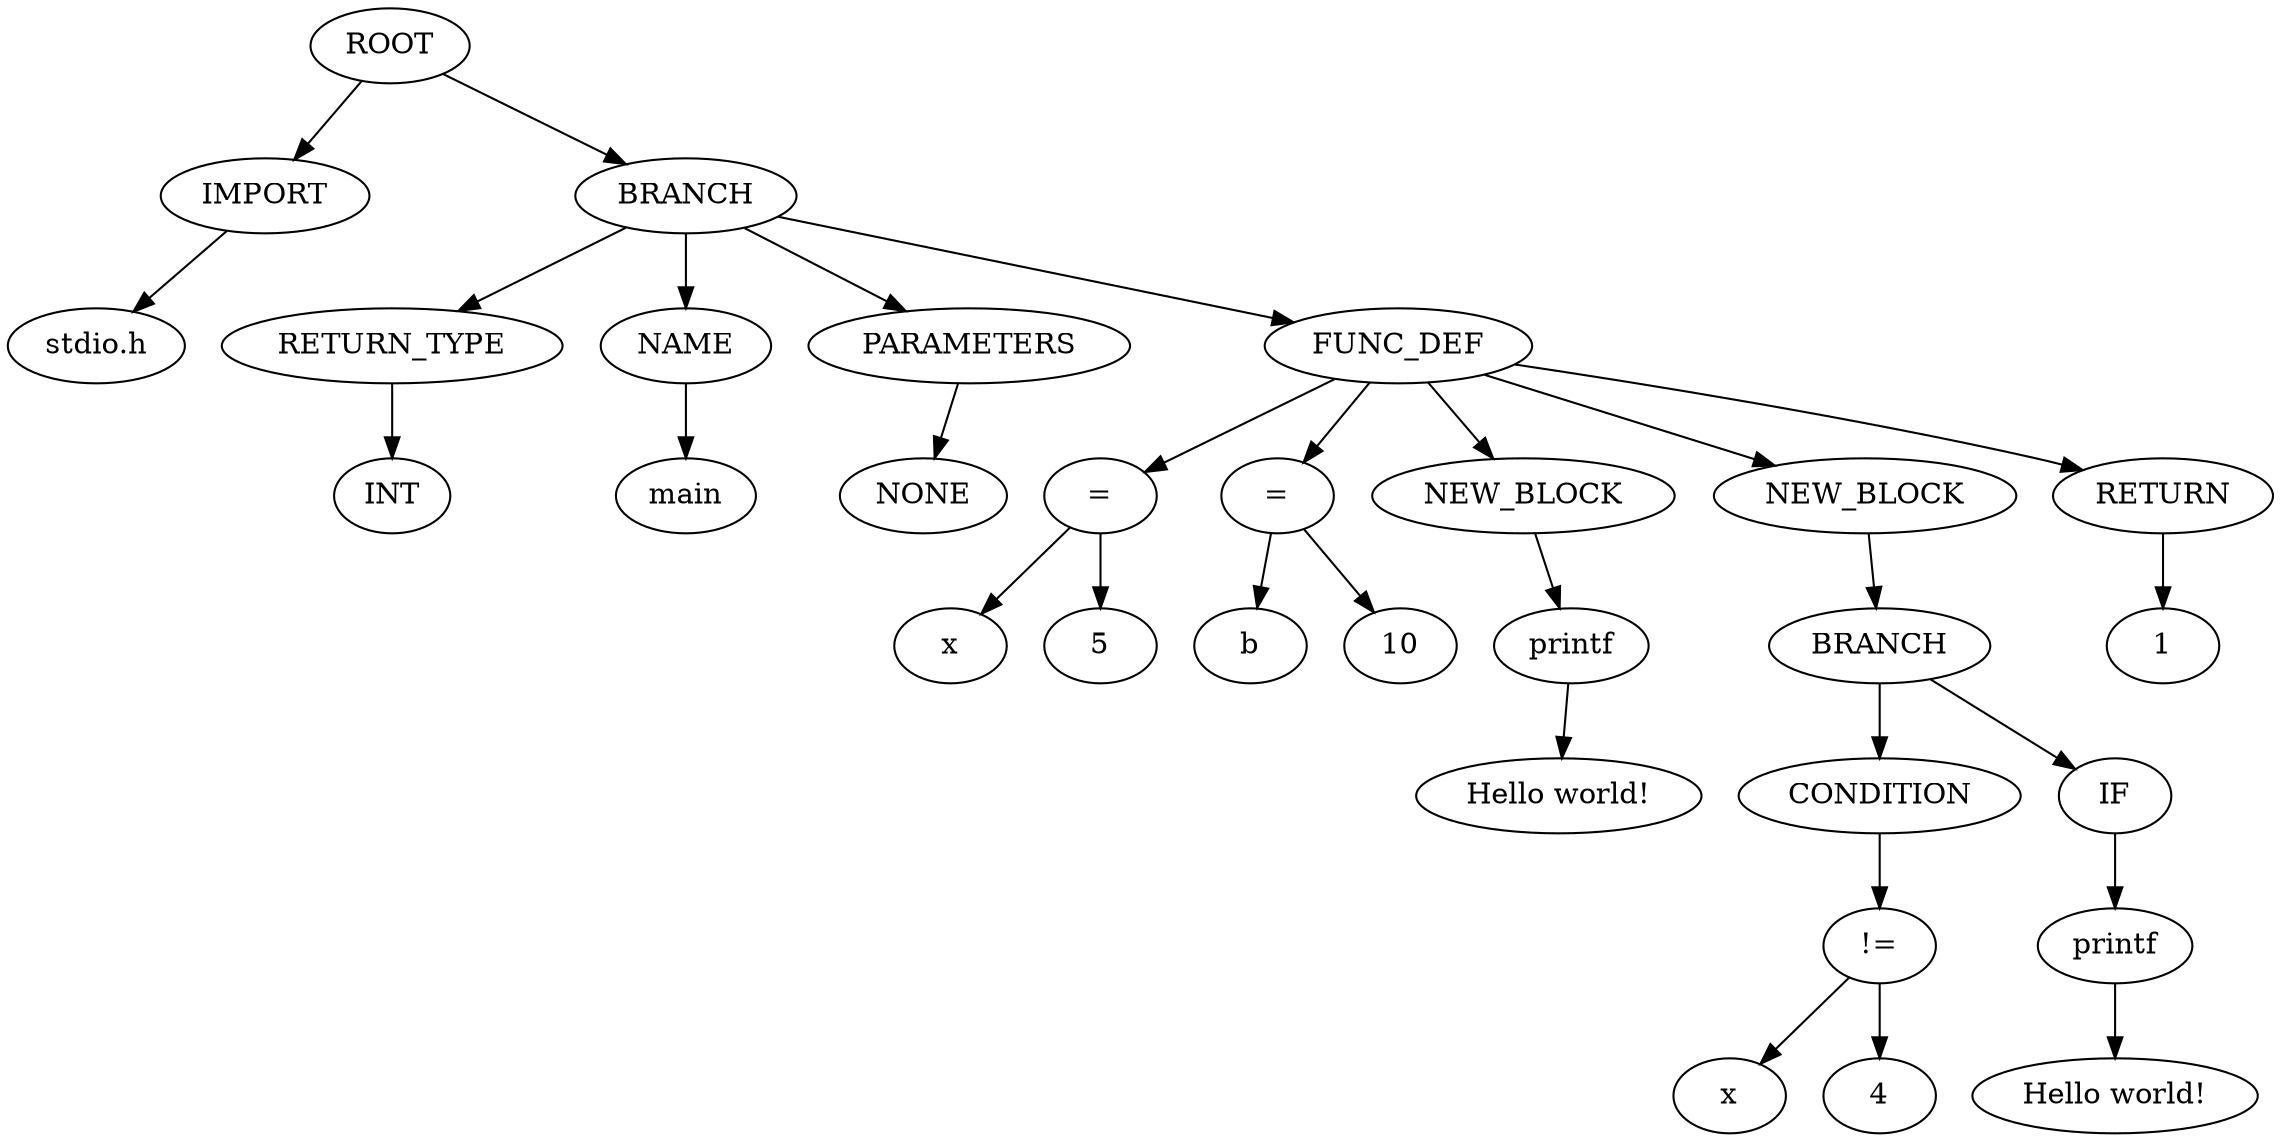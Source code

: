 strict digraph G{
l11[label = "IMPORT"]
l111[label = "BRANCH"]
"ROOT"->"l11"
l11131[label = "stdio.h"]
"l11"->l11131
"ROOT"->"l111"
l111331[label = "RETURN_TYPE"]
l1113311[label = "NAME"]
l11133111[label = "PARAMETERS"]
l111331111[label = "FUNC_DEF"]
"l111"->"l111331"
l11133111131[label = "INT"]
"l111331"->l11133111131
"l111"->"l1113311"
l111331111331[label = "main"]
"l1113311"->l111331111331
"l111"->"l11133111"
l1113311113331[label = "NONE"]
"l11133111"->l1113311113331
"l111"->"l111331111"
l11133111133331[label = "="]
l111331111333311[label = "="]
l1113311113333111[label = "NEW_BLOCK"]
l11133111133331111[label = "NEW_BLOCK"]
l111331111333311111[label = "RETURN"]
"l111331111"->"l11133111133331"
l11133111133331111131[label = "x"]
l111331111333311111311[label = "5"]
"l11133111133331"->l11133111133331111131
"l11133111133331"->l111331111333311111311
"l111331111"->"l111331111333311"
l111331111333311111331[label = "b"]
l1113311113333111113311[label = "10"]
"l111331111333311"->l111331111333311111331
"l111331111333311"->l1113311113333111113311
"l111331111"->"l1113311113333111"
l1113311113333111113331[label = "printf"]
"l1113311113333111"->"l1113311113333111113331"
l111331111333311111333131[label = "Hello world!\n"]
"l1113311113333111113331"->l111331111333311111333131
"l111331111"->"l11133111133331111"
l11133111133331111133331[label = "BRANCH"]
"l11133111133331111"->"l11133111133331111133331"
l1113311113333111113333131[label = "CONDITION"]
l11133111133331111133331311[label = "IF"]
"l11133111133331111133331"->"l1113311113333111113333131"
l1113311113333111113333131131[label = "!="]
"l1113311113333111113333131"->"l1113311113333111113333131131"
l111331111333311111333313113131[label = "x"]
l1113311113333111113333131131311[label = "4"]
"l1113311113333111113333131131"->l111331111333311111333313113131
"l1113311113333111113333131131"->l1113311113333111113333131131311
"l11133111133331111133331"->"l11133111133331111133331311"
l11133111133331111133331311331[label = "printf"]
"l11133111133331111133331311"->"l11133111133331111133331311331"
l1113311113333111113333131133131[label = "Hello world!\n"]
"l11133111133331111133331311331"->l1113311113333111113333131133131
"l111331111"->"l111331111333311111"
l111331111333311111333331[label = "1"]
"l111331111333311111"->l111331111333311111333331
}
